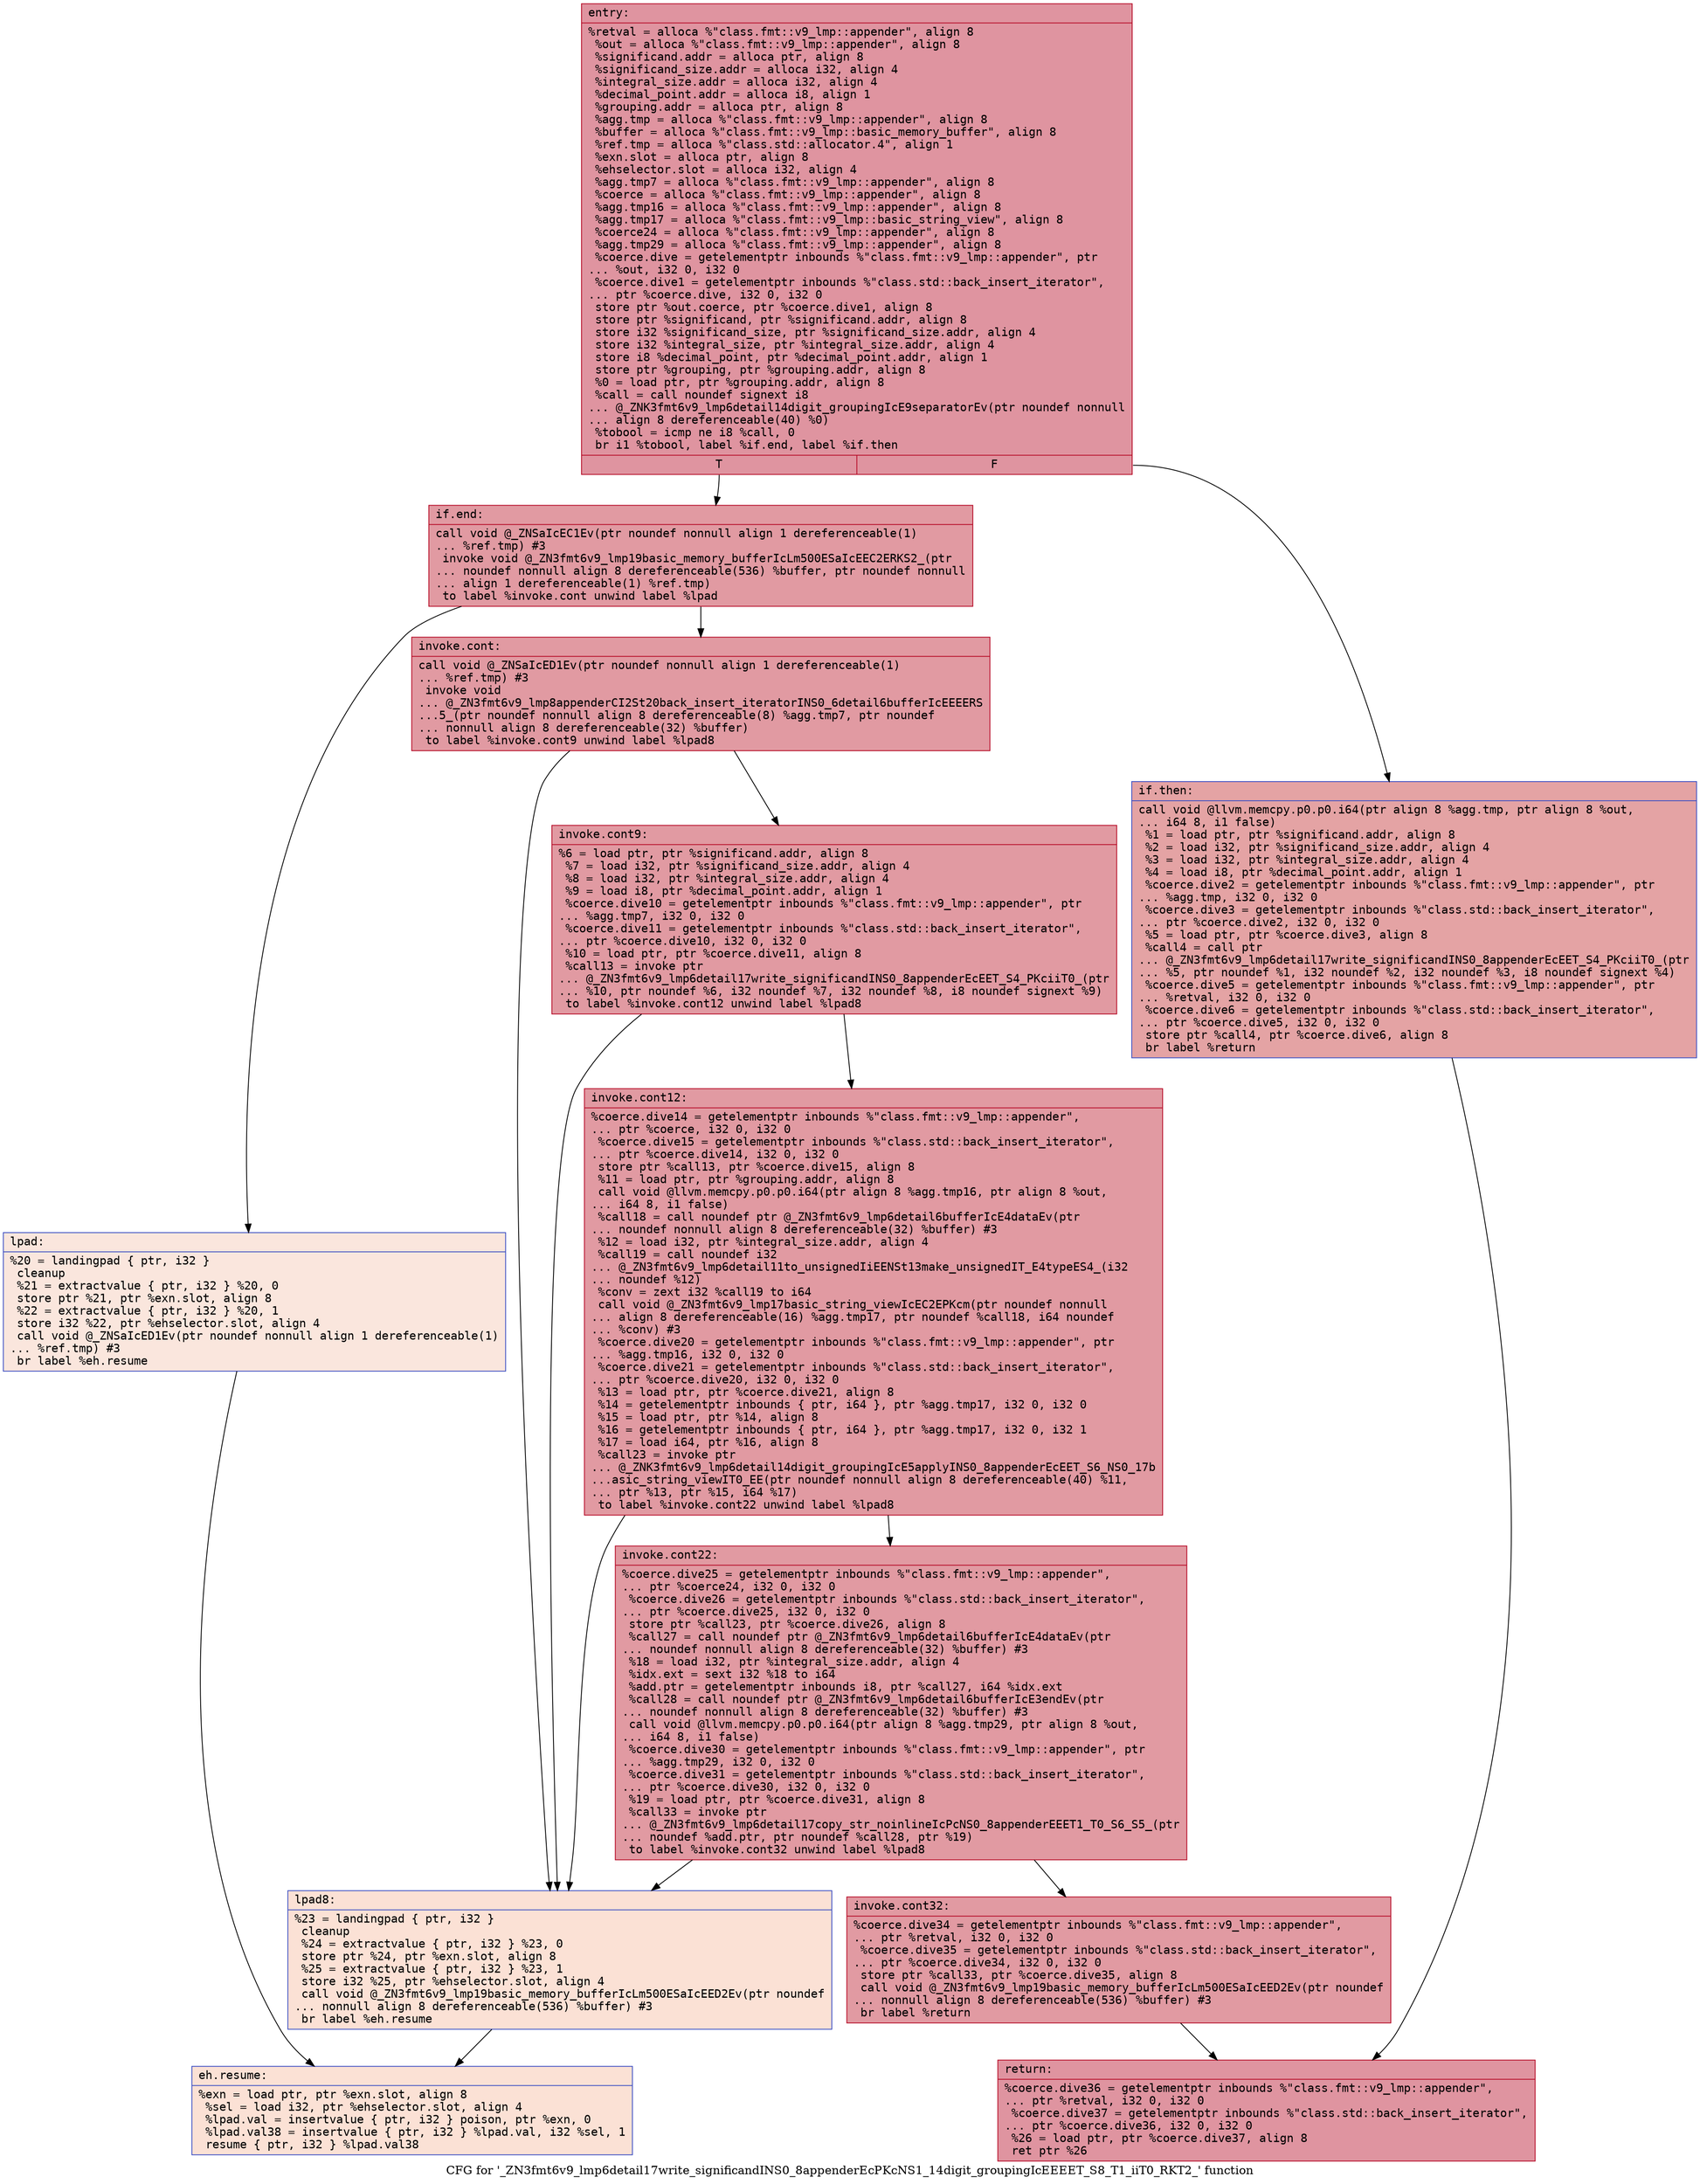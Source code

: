 digraph "CFG for '_ZN3fmt6v9_lmp6detail17write_significandINS0_8appenderEcPKcNS1_14digit_groupingIcEEEET_S8_T1_iiT0_RKT2_' function" {
	label="CFG for '_ZN3fmt6v9_lmp6detail17write_significandINS0_8appenderEcPKcNS1_14digit_groupingIcEEEET_S8_T1_iiT0_RKT2_' function";

	Node0x556bfed30710 [shape=record,color="#b70d28ff", style=filled, fillcolor="#b70d2870" fontname="Courier",label="{entry:\l|  %retval = alloca %\"class.fmt::v9_lmp::appender\", align 8\l  %out = alloca %\"class.fmt::v9_lmp::appender\", align 8\l  %significand.addr = alloca ptr, align 8\l  %significand_size.addr = alloca i32, align 4\l  %integral_size.addr = alloca i32, align 4\l  %decimal_point.addr = alloca i8, align 1\l  %grouping.addr = alloca ptr, align 8\l  %agg.tmp = alloca %\"class.fmt::v9_lmp::appender\", align 8\l  %buffer = alloca %\"class.fmt::v9_lmp::basic_memory_buffer\", align 8\l  %ref.tmp = alloca %\"class.std::allocator.4\", align 1\l  %exn.slot = alloca ptr, align 8\l  %ehselector.slot = alloca i32, align 4\l  %agg.tmp7 = alloca %\"class.fmt::v9_lmp::appender\", align 8\l  %coerce = alloca %\"class.fmt::v9_lmp::appender\", align 8\l  %agg.tmp16 = alloca %\"class.fmt::v9_lmp::appender\", align 8\l  %agg.tmp17 = alloca %\"class.fmt::v9_lmp::basic_string_view\", align 8\l  %coerce24 = alloca %\"class.fmt::v9_lmp::appender\", align 8\l  %agg.tmp29 = alloca %\"class.fmt::v9_lmp::appender\", align 8\l  %coerce.dive = getelementptr inbounds %\"class.fmt::v9_lmp::appender\", ptr\l... %out, i32 0, i32 0\l  %coerce.dive1 = getelementptr inbounds %\"class.std::back_insert_iterator\",\l... ptr %coerce.dive, i32 0, i32 0\l  store ptr %out.coerce, ptr %coerce.dive1, align 8\l  store ptr %significand, ptr %significand.addr, align 8\l  store i32 %significand_size, ptr %significand_size.addr, align 4\l  store i32 %integral_size, ptr %integral_size.addr, align 4\l  store i8 %decimal_point, ptr %decimal_point.addr, align 1\l  store ptr %grouping, ptr %grouping.addr, align 8\l  %0 = load ptr, ptr %grouping.addr, align 8\l  %call = call noundef signext i8\l... @_ZNK3fmt6v9_lmp6detail14digit_groupingIcE9separatorEv(ptr noundef nonnull\l... align 8 dereferenceable(40) %0)\l  %tobool = icmp ne i8 %call, 0\l  br i1 %tobool, label %if.end, label %if.then\l|{<s0>T|<s1>F}}"];
	Node0x556bfed30710:s0 -> Node0x556bfed32260[tooltip="entry -> if.end\nProbability 62.50%" ];
	Node0x556bfed30710:s1 -> Node0x556bfed322d0[tooltip="entry -> if.then\nProbability 37.50%" ];
	Node0x556bfed322d0 [shape=record,color="#3d50c3ff", style=filled, fillcolor="#c32e3170" fontname="Courier",label="{if.then:\l|  call void @llvm.memcpy.p0.p0.i64(ptr align 8 %agg.tmp, ptr align 8 %out,\l... i64 8, i1 false)\l  %1 = load ptr, ptr %significand.addr, align 8\l  %2 = load i32, ptr %significand_size.addr, align 4\l  %3 = load i32, ptr %integral_size.addr, align 4\l  %4 = load i8, ptr %decimal_point.addr, align 1\l  %coerce.dive2 = getelementptr inbounds %\"class.fmt::v9_lmp::appender\", ptr\l... %agg.tmp, i32 0, i32 0\l  %coerce.dive3 = getelementptr inbounds %\"class.std::back_insert_iterator\",\l... ptr %coerce.dive2, i32 0, i32 0\l  %5 = load ptr, ptr %coerce.dive3, align 8\l  %call4 = call ptr\l... @_ZN3fmt6v9_lmp6detail17write_significandINS0_8appenderEcEET_S4_PKciiT0_(ptr\l... %5, ptr noundef %1, i32 noundef %2, i32 noundef %3, i8 noundef signext %4)\l  %coerce.dive5 = getelementptr inbounds %\"class.fmt::v9_lmp::appender\", ptr\l... %retval, i32 0, i32 0\l  %coerce.dive6 = getelementptr inbounds %\"class.std::back_insert_iterator\",\l... ptr %coerce.dive5, i32 0, i32 0\l  store ptr %call4, ptr %coerce.dive6, align 8\l  br label %return\l}"];
	Node0x556bfed322d0 -> Node0x556bfed32980[tooltip="if.then -> return\nProbability 100.00%" ];
	Node0x556bfed32260 [shape=record,color="#b70d28ff", style=filled, fillcolor="#bb1b2c70" fontname="Courier",label="{if.end:\l|  call void @_ZNSaIcEC1Ev(ptr noundef nonnull align 1 dereferenceable(1)\l... %ref.tmp) #3\l  invoke void @_ZN3fmt6v9_lmp19basic_memory_bufferIcLm500ESaIcEEC2ERKS2_(ptr\l... noundef nonnull align 8 dereferenceable(536) %buffer, ptr noundef nonnull\l... align 1 dereferenceable(1) %ref.tmp)\l          to label %invoke.cont unwind label %lpad\l}"];
	Node0x556bfed32260 -> Node0x556bfed32f10[tooltip="if.end -> invoke.cont\nProbability 100.00%" ];
	Node0x556bfed32260 -> Node0x556bfed32f90[tooltip="if.end -> lpad\nProbability 0.00%" ];
	Node0x556bfed32f10 [shape=record,color="#b70d28ff", style=filled, fillcolor="#bb1b2c70" fontname="Courier",label="{invoke.cont:\l|  call void @_ZNSaIcED1Ev(ptr noundef nonnull align 1 dereferenceable(1)\l... %ref.tmp) #3\l  invoke void\l... @_ZN3fmt6v9_lmp8appenderCI2St20back_insert_iteratorINS0_6detail6bufferIcEEEERS\l...5_(ptr noundef nonnull align 8 dereferenceable(8) %agg.tmp7, ptr noundef\l... nonnull align 8 dereferenceable(32) %buffer)\l          to label %invoke.cont9 unwind label %lpad8\l}"];
	Node0x556bfed32f10 -> Node0x556bfed33210[tooltip="invoke.cont -> invoke.cont9\nProbability 100.00%" ];
	Node0x556bfed32f10 -> Node0x556bfed332f0[tooltip="invoke.cont -> lpad8\nProbability 0.00%" ];
	Node0x556bfed33210 [shape=record,color="#b70d28ff", style=filled, fillcolor="#bb1b2c70" fontname="Courier",label="{invoke.cont9:\l|  %6 = load ptr, ptr %significand.addr, align 8\l  %7 = load i32, ptr %significand_size.addr, align 4\l  %8 = load i32, ptr %integral_size.addr, align 4\l  %9 = load i8, ptr %decimal_point.addr, align 1\l  %coerce.dive10 = getelementptr inbounds %\"class.fmt::v9_lmp::appender\", ptr\l... %agg.tmp7, i32 0, i32 0\l  %coerce.dive11 = getelementptr inbounds %\"class.std::back_insert_iterator\",\l... ptr %coerce.dive10, i32 0, i32 0\l  %10 = load ptr, ptr %coerce.dive11, align 8\l  %call13 = invoke ptr\l... @_ZN3fmt6v9_lmp6detail17write_significandINS0_8appenderEcEET_S4_PKciiT0_(ptr\l... %10, ptr noundef %6, i32 noundef %7, i32 noundef %8, i8 noundef signext %9)\l          to label %invoke.cont12 unwind label %lpad8\l}"];
	Node0x556bfed33210 -> Node0x556bfed33a40[tooltip="invoke.cont9 -> invoke.cont12\nProbability 100.00%" ];
	Node0x556bfed33210 -> Node0x556bfed332f0[tooltip="invoke.cont9 -> lpad8\nProbability 0.00%" ];
	Node0x556bfed33a40 [shape=record,color="#b70d28ff", style=filled, fillcolor="#bb1b2c70" fontname="Courier",label="{invoke.cont12:\l|  %coerce.dive14 = getelementptr inbounds %\"class.fmt::v9_lmp::appender\",\l... ptr %coerce, i32 0, i32 0\l  %coerce.dive15 = getelementptr inbounds %\"class.std::back_insert_iterator\",\l... ptr %coerce.dive14, i32 0, i32 0\l  store ptr %call13, ptr %coerce.dive15, align 8\l  %11 = load ptr, ptr %grouping.addr, align 8\l  call void @llvm.memcpy.p0.p0.i64(ptr align 8 %agg.tmp16, ptr align 8 %out,\l... i64 8, i1 false)\l  %call18 = call noundef ptr @_ZN3fmt6v9_lmp6detail6bufferIcE4dataEv(ptr\l... noundef nonnull align 8 dereferenceable(32) %buffer) #3\l  %12 = load i32, ptr %integral_size.addr, align 4\l  %call19 = call noundef i32\l... @_ZN3fmt6v9_lmp6detail11to_unsignedIiEENSt13make_unsignedIT_E4typeES4_(i32\l... noundef %12)\l  %conv = zext i32 %call19 to i64\l  call void @_ZN3fmt6v9_lmp17basic_string_viewIcEC2EPKcm(ptr noundef nonnull\l... align 8 dereferenceable(16) %agg.tmp17, ptr noundef %call18, i64 noundef\l... %conv) #3\l  %coerce.dive20 = getelementptr inbounds %\"class.fmt::v9_lmp::appender\", ptr\l... %agg.tmp16, i32 0, i32 0\l  %coerce.dive21 = getelementptr inbounds %\"class.std::back_insert_iterator\",\l... ptr %coerce.dive20, i32 0, i32 0\l  %13 = load ptr, ptr %coerce.dive21, align 8\l  %14 = getelementptr inbounds \{ ptr, i64 \}, ptr %agg.tmp17, i32 0, i32 0\l  %15 = load ptr, ptr %14, align 8\l  %16 = getelementptr inbounds \{ ptr, i64 \}, ptr %agg.tmp17, i32 0, i32 1\l  %17 = load i64, ptr %16, align 8\l  %call23 = invoke ptr\l... @_ZNK3fmt6v9_lmp6detail14digit_groupingIcE5applyINS0_8appenderEcEET_S6_NS0_17b\l...asic_string_viewIT0_EE(ptr noundef nonnull align 8 dereferenceable(40) %11,\l... ptr %13, ptr %15, i64 %17)\l          to label %invoke.cont22 unwind label %lpad8\l}"];
	Node0x556bfed33a40 -> Node0x556bfed34c50[tooltip="invoke.cont12 -> invoke.cont22\nProbability 100.00%" ];
	Node0x556bfed33a40 -> Node0x556bfed332f0[tooltip="invoke.cont12 -> lpad8\nProbability 0.00%" ];
	Node0x556bfed34c50 [shape=record,color="#b70d28ff", style=filled, fillcolor="#bb1b2c70" fontname="Courier",label="{invoke.cont22:\l|  %coerce.dive25 = getelementptr inbounds %\"class.fmt::v9_lmp::appender\",\l... ptr %coerce24, i32 0, i32 0\l  %coerce.dive26 = getelementptr inbounds %\"class.std::back_insert_iterator\",\l... ptr %coerce.dive25, i32 0, i32 0\l  store ptr %call23, ptr %coerce.dive26, align 8\l  %call27 = call noundef ptr @_ZN3fmt6v9_lmp6detail6bufferIcE4dataEv(ptr\l... noundef nonnull align 8 dereferenceable(32) %buffer) #3\l  %18 = load i32, ptr %integral_size.addr, align 4\l  %idx.ext = sext i32 %18 to i64\l  %add.ptr = getelementptr inbounds i8, ptr %call27, i64 %idx.ext\l  %call28 = call noundef ptr @_ZN3fmt6v9_lmp6detail6bufferIcE3endEv(ptr\l... noundef nonnull align 8 dereferenceable(32) %buffer) #3\l  call void @llvm.memcpy.p0.p0.i64(ptr align 8 %agg.tmp29, ptr align 8 %out,\l... i64 8, i1 false)\l  %coerce.dive30 = getelementptr inbounds %\"class.fmt::v9_lmp::appender\", ptr\l... %agg.tmp29, i32 0, i32 0\l  %coerce.dive31 = getelementptr inbounds %\"class.std::back_insert_iterator\",\l... ptr %coerce.dive30, i32 0, i32 0\l  %19 = load ptr, ptr %coerce.dive31, align 8\l  %call33 = invoke ptr\l... @_ZN3fmt6v9_lmp6detail17copy_str_noinlineIcPcNS0_8appenderEEET1_T0_S6_S5_(ptr\l... noundef %add.ptr, ptr noundef %call28, ptr %19)\l          to label %invoke.cont32 unwind label %lpad8\l}"];
	Node0x556bfed34c50 -> Node0x556bfed35970[tooltip="invoke.cont22 -> invoke.cont32\nProbability 100.00%" ];
	Node0x556bfed34c50 -> Node0x556bfed332f0[tooltip="invoke.cont22 -> lpad8\nProbability 0.00%" ];
	Node0x556bfed35970 [shape=record,color="#b70d28ff", style=filled, fillcolor="#bb1b2c70" fontname="Courier",label="{invoke.cont32:\l|  %coerce.dive34 = getelementptr inbounds %\"class.fmt::v9_lmp::appender\",\l... ptr %retval, i32 0, i32 0\l  %coerce.dive35 = getelementptr inbounds %\"class.std::back_insert_iterator\",\l... ptr %coerce.dive34, i32 0, i32 0\l  store ptr %call33, ptr %coerce.dive35, align 8\l  call void @_ZN3fmt6v9_lmp19basic_memory_bufferIcLm500ESaIcEED2Ev(ptr noundef\l... nonnull align 8 dereferenceable(536) %buffer) #3\l  br label %return\l}"];
	Node0x556bfed35970 -> Node0x556bfed32980[tooltip="invoke.cont32 -> return\nProbability 100.00%" ];
	Node0x556bfed32f90 [shape=record,color="#3d50c3ff", style=filled, fillcolor="#f3c7b170" fontname="Courier",label="{lpad:\l|  %20 = landingpad \{ ptr, i32 \}\l          cleanup\l  %21 = extractvalue \{ ptr, i32 \} %20, 0\l  store ptr %21, ptr %exn.slot, align 8\l  %22 = extractvalue \{ ptr, i32 \} %20, 1\l  store i32 %22, ptr %ehselector.slot, align 4\l  call void @_ZNSaIcED1Ev(ptr noundef nonnull align 1 dereferenceable(1)\l... %ref.tmp) #3\l  br label %eh.resume\l}"];
	Node0x556bfed32f90 -> Node0x556bfed36310[tooltip="lpad -> eh.resume\nProbability 100.00%" ];
	Node0x556bfed332f0 [shape=record,color="#3d50c3ff", style=filled, fillcolor="#f7bca170" fontname="Courier",label="{lpad8:\l|  %23 = landingpad \{ ptr, i32 \}\l          cleanup\l  %24 = extractvalue \{ ptr, i32 \} %23, 0\l  store ptr %24, ptr %exn.slot, align 8\l  %25 = extractvalue \{ ptr, i32 \} %23, 1\l  store i32 %25, ptr %ehselector.slot, align 4\l  call void @_ZN3fmt6v9_lmp19basic_memory_bufferIcLm500ESaIcEED2Ev(ptr noundef\l... nonnull align 8 dereferenceable(536) %buffer) #3\l  br label %eh.resume\l}"];
	Node0x556bfed332f0 -> Node0x556bfed36310[tooltip="lpad8 -> eh.resume\nProbability 100.00%" ];
	Node0x556bfed32980 [shape=record,color="#b70d28ff", style=filled, fillcolor="#b70d2870" fontname="Courier",label="{return:\l|  %coerce.dive36 = getelementptr inbounds %\"class.fmt::v9_lmp::appender\",\l... ptr %retval, i32 0, i32 0\l  %coerce.dive37 = getelementptr inbounds %\"class.std::back_insert_iterator\",\l... ptr %coerce.dive36, i32 0, i32 0\l  %26 = load ptr, ptr %coerce.dive37, align 8\l  ret ptr %26\l}"];
	Node0x556bfed36310 [shape=record,color="#3d50c3ff", style=filled, fillcolor="#f7bca170" fontname="Courier",label="{eh.resume:\l|  %exn = load ptr, ptr %exn.slot, align 8\l  %sel = load i32, ptr %ehselector.slot, align 4\l  %lpad.val = insertvalue \{ ptr, i32 \} poison, ptr %exn, 0\l  %lpad.val38 = insertvalue \{ ptr, i32 \} %lpad.val, i32 %sel, 1\l  resume \{ ptr, i32 \} %lpad.val38\l}"];
}
